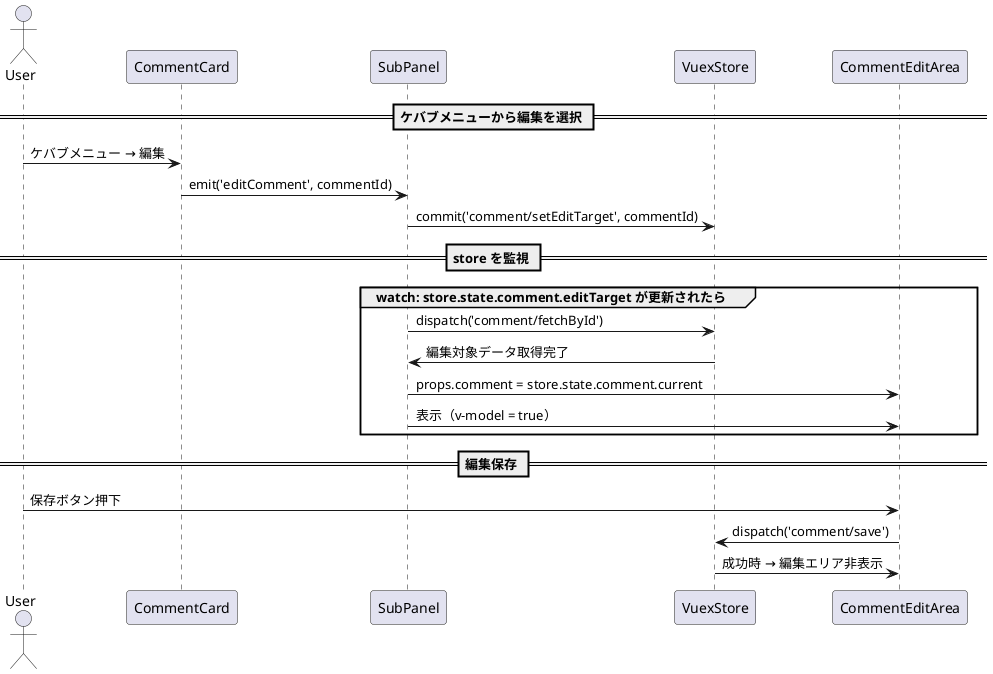 @startuml comment_edit_modal
actor User
participant CommentCard
participant SubPanel
participant VuexStore
participant CommentEditArea

== ケバブメニューから編集を選択 ==
User -> CommentCard : ケバブメニュー → 編集
CommentCard -> SubPanel : emit('editComment', commentId)
SubPanel -> VuexStore : commit('comment/setEditTarget', commentId)

== store を監視 ==
group watch: store.state.comment.editTarget が更新されたら
  SubPanel -> VuexStore : dispatch('comment/fetchById')
  VuexStore -> SubPanel : 編集対象データ取得完了
  SubPanel -> CommentEditArea : props.comment = store.state.comment.current
  SubPanel -> CommentEditArea : 表示（v-model = true）
end

== 編集保存 ==
User -> CommentEditArea : 保存ボタン押下
CommentEditArea -> VuexStore : dispatch('comment/save')
VuexStore -> CommentEditArea : 成功時 → 編集エリア非表示
@enduml